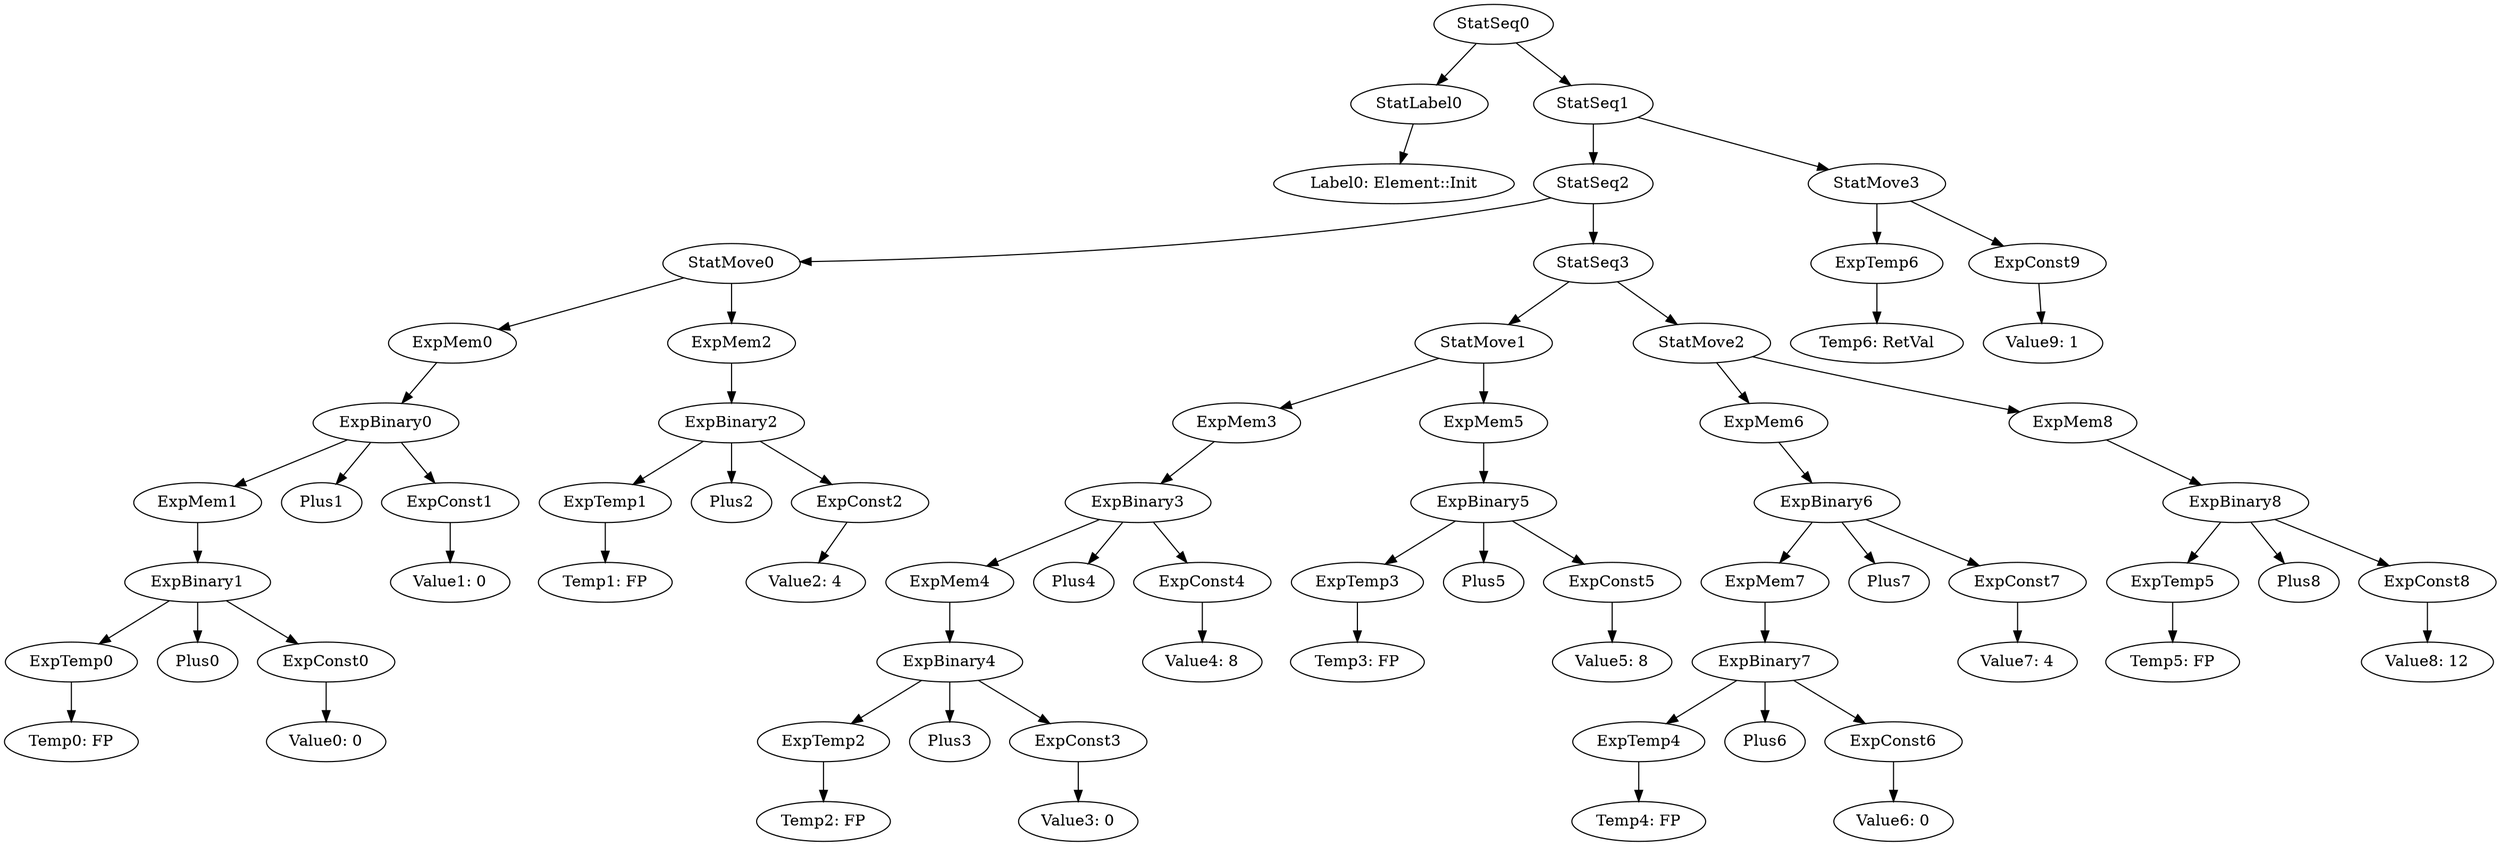 digraph {
	ordering = out;
	ExpConst9 -> "Value9: 1";
	ExpTemp6 -> "Temp6: RetVal";
	ExpConst8 -> "Value8: 12";
	StatMove3 -> ExpTemp6;
	StatMove3 -> ExpConst9;
	ExpBinary8 -> ExpTemp5;
	ExpBinary8 -> Plus8;
	ExpBinary8 -> ExpConst8;
	StatMove2 -> ExpMem6;
	StatMove2 -> ExpMem8;
	ExpMem6 -> ExpBinary6;
	ExpTemp4 -> "Temp4: FP";
	StatSeq3 -> StatMove1;
	StatSeq3 -> StatMove2;
	ExpBinary5 -> ExpTemp3;
	ExpBinary5 -> Plus5;
	ExpBinary5 -> ExpConst5;
	ExpTemp3 -> "Temp3: FP";
	ExpMem5 -> ExpBinary5;
	StatMove1 -> ExpMem3;
	StatMove1 -> ExpMem5;
	StatMove0 -> ExpMem0;
	StatMove0 -> ExpMem2;
	ExpBinary6 -> ExpMem7;
	ExpBinary6 -> Plus7;
	ExpBinary6 -> ExpConst7;
	ExpMem0 -> ExpBinary0;
	ExpBinary1 -> ExpTemp0;
	ExpBinary1 -> Plus0;
	ExpBinary1 -> ExpConst0;
	ExpMem3 -> ExpBinary3;
	ExpMem1 -> ExpBinary1;
	ExpConst0 -> "Value0: 0";
	StatLabel0 -> "Label0: Element::Init";
	ExpMem7 -> ExpBinary7;
	ExpTemp0 -> "Temp0: FP";
	ExpMem2 -> ExpBinary2;
	ExpConst5 -> "Value5: 8";
	ExpBinary3 -> ExpMem4;
	ExpBinary3 -> Plus4;
	ExpBinary3 -> ExpConst4;
	StatSeq1 -> StatSeq2;
	StatSeq1 -> StatMove3;
	ExpConst1 -> "Value1: 0";
	ExpTemp5 -> "Temp5: FP";
	ExpBinary7 -> ExpTemp4;
	ExpBinary7 -> Plus6;
	ExpBinary7 -> ExpConst6;
	StatSeq0 -> StatLabel0;
	StatSeq0 -> StatSeq1;
	ExpTemp1 -> "Temp1: FP";
	ExpMem8 -> ExpBinary8;
	ExpBinary2 -> ExpTemp1;
	ExpBinary2 -> Plus2;
	ExpBinary2 -> ExpConst2;
	ExpConst2 -> "Value2: 4";
	ExpConst7 -> "Value7: 4";
	ExpConst3 -> "Value3: 0";
	ExpConst6 -> "Value6: 0";
	StatSeq2 -> StatMove0;
	StatSeq2 -> StatSeq3;
	ExpTemp2 -> "Temp2: FP";
	ExpBinary4 -> ExpTemp2;
	ExpBinary4 -> Plus3;
	ExpBinary4 -> ExpConst3;
	ExpBinary0 -> ExpMem1;
	ExpBinary0 -> Plus1;
	ExpBinary0 -> ExpConst1;
	ExpMem4 -> ExpBinary4;
	ExpConst4 -> "Value4: 8";
}

